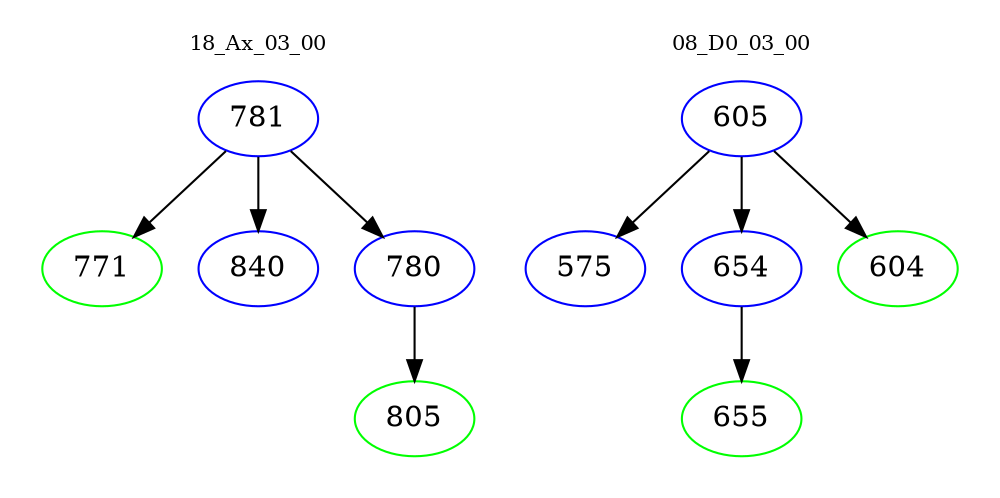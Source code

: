digraph{
subgraph cluster_0 {
color = white
label = "18_Ax_03_00";
fontsize=10;
T0_781 [label="781", color="blue"]
T0_781 -> T0_771 [color="black"]
T0_771 [label="771", color="green"]
T0_781 -> T0_840 [color="black"]
T0_840 [label="840", color="blue"]
T0_781 -> T0_780 [color="black"]
T0_780 [label="780", color="blue"]
T0_780 -> T0_805 [color="black"]
T0_805 [label="805", color="green"]
}
subgraph cluster_1 {
color = white
label = "08_D0_03_00";
fontsize=10;
T1_605 [label="605", color="blue"]
T1_605 -> T1_575 [color="black"]
T1_575 [label="575", color="blue"]
T1_605 -> T1_654 [color="black"]
T1_654 [label="654", color="blue"]
T1_654 -> T1_655 [color="black"]
T1_655 [label="655", color="green"]
T1_605 -> T1_604 [color="black"]
T1_604 [label="604", color="green"]
}
}
